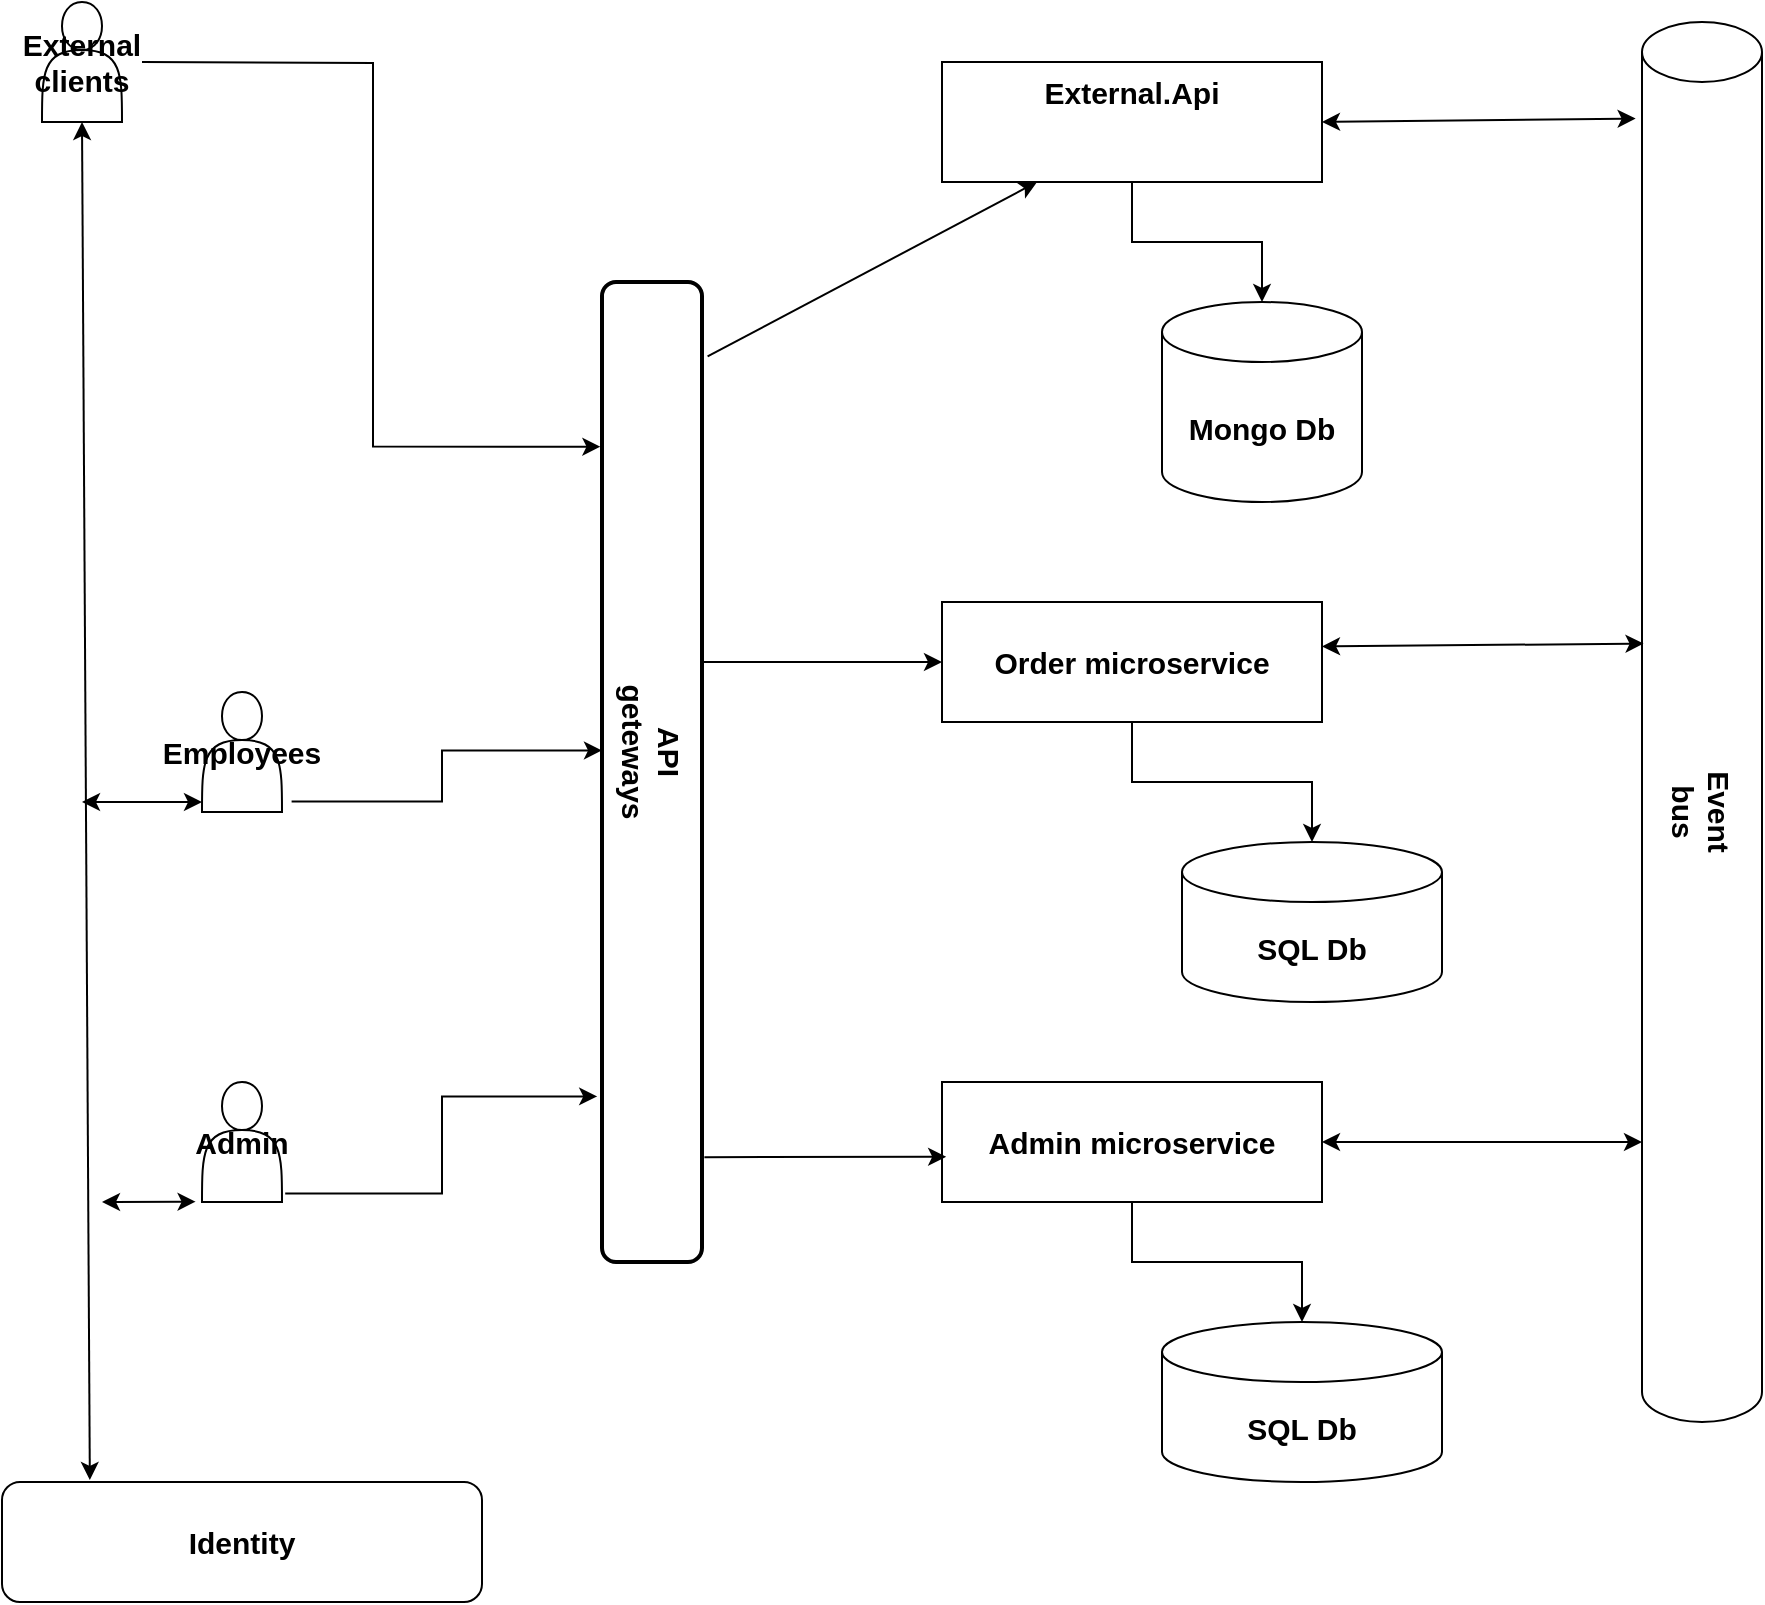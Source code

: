 <mxfile version="16.5.6" type="device"><diagram id="b_jg2GCmsPHqAbTQdWfi" name="Page-1"><mxGraphModel dx="1550" dy="835" grid="1" gridSize="10" guides="1" tooltips="1" connect="1" arrows="1" fold="1" page="1" pageScale="1" pageWidth="827" pageHeight="1169" math="0" shadow="0"><root><mxCell id="0"/><mxCell id="1" parent="0"/><mxCell id="Y3fjKsyCzl4zP6Ih9DwP-23" style="edgeStyle=orthogonalEdgeStyle;rounded=0;orthogonalLoop=1;jettySize=auto;html=1;entryX=-0.016;entryY=0.168;entryDx=0;entryDy=0;entryPerimeter=0;" parent="1" target="Y3fjKsyCzl4zP6Ih9DwP-19" edge="1"><mxGeometry relative="1" as="geometry"><mxPoint x="200" y="170" as="targetPoint"/><mxPoint x="80" y="50" as="sourcePoint"/></mxGeometry></mxCell><mxCell id="Y3fjKsyCzl4zP6Ih9DwP-20" style="edgeStyle=orthogonalEdgeStyle;rounded=0;orthogonalLoop=1;jettySize=auto;html=1;entryX=0.5;entryY=0;entryDx=0;entryDy=0;entryPerimeter=0;" parent="1" source="Y3fjKsyCzl4zP6Ih9DwP-2" target="Y3fjKsyCzl4zP6Ih9DwP-13" edge="1"><mxGeometry relative="1" as="geometry"/></mxCell><mxCell id="Y3fjKsyCzl4zP6Ih9DwP-2" value="External.Api" style="whiteSpace=wrap;html=1;verticalAlign=top;fontSize=15;fontStyle=1" parent="1" vertex="1"><mxGeometry x="480" y="50" width="190" height="60" as="geometry"/></mxCell><mxCell id="Y3fjKsyCzl4zP6Ih9DwP-13" value="&lt;font style=&quot;font-size: 15px&quot;&gt;&lt;b style=&quot;font-size: 15px&quot;&gt;Mongo Db&lt;/b&gt;&lt;/font&gt;" style="shape=cylinder3;whiteSpace=wrap;html=1;boundedLbl=1;backgroundOutline=1;size=15;fontSize=15;" parent="1" vertex="1"><mxGeometry x="590" y="170" width="100" height="100" as="geometry"/></mxCell><mxCell id="Y3fjKsyCzl4zP6Ih9DwP-14" value="" style="shape=cylinder3;whiteSpace=wrap;html=1;boundedLbl=1;backgroundOutline=1;size=15;" parent="1" vertex="1"><mxGeometry x="830" y="30" width="60" height="700" as="geometry"/></mxCell><mxCell id="Y3fjKsyCzl4zP6Ih9DwP-19" value="" style="rounded=1;whiteSpace=wrap;html=1;absoluteArcSize=1;arcSize=14;strokeWidth=2;" parent="1" vertex="1"><mxGeometry x="310" y="160" width="50" height="490" as="geometry"/></mxCell><mxCell id="Y3fjKsyCzl4zP6Ih9DwP-22" value="API geteways" style="text;html=1;strokeColor=none;fillColor=none;align=center;verticalAlign=middle;whiteSpace=wrap;rounded=0;rotation=90;fontSize=15;fontStyle=1" parent="1" vertex="1"><mxGeometry x="305" y="380" width="60" height="30" as="geometry"/></mxCell><mxCell id="QlWgaaLrO77DSVaYbVUI-3" value="External clients" style="shape=actor;whiteSpace=wrap;html=1;fontSize=15;fontStyle=1" vertex="1" parent="1"><mxGeometry x="30" y="20" width="40" height="60" as="geometry"/></mxCell><mxCell id="QlWgaaLrO77DSVaYbVUI-7" value="Event bus" style="text;html=1;strokeColor=none;fillColor=none;align=center;verticalAlign=middle;whiteSpace=wrap;rounded=0;fontSize=15;rotation=90;fontStyle=1" vertex="1" parent="1"><mxGeometry x="830" y="410" width="60" height="30" as="geometry"/></mxCell><mxCell id="QlWgaaLrO77DSVaYbVUI-8" value="Identity" style="rounded=1;whiteSpace=wrap;html=1;fontSize=15;fontStyle=1" vertex="1" parent="1"><mxGeometry x="10" y="760" width="240" height="60" as="geometry"/></mxCell><mxCell id="QlWgaaLrO77DSVaYbVUI-11" value="" style="endArrow=classic;startArrow=classic;html=1;rounded=0;fontSize=15;exitX=1;exitY=0.5;exitDx=0;exitDy=0;entryX=-0.053;entryY=0.069;entryDx=0;entryDy=0;entryPerimeter=0;" edge="1" parent="1" source="Y3fjKsyCzl4zP6Ih9DwP-2" target="Y3fjKsyCzl4zP6Ih9DwP-14"><mxGeometry width="50" height="50" relative="1" as="geometry"><mxPoint x="760" y="350" as="sourcePoint"/><mxPoint x="820" y="80" as="targetPoint"/></mxGeometry></mxCell><mxCell id="QlWgaaLrO77DSVaYbVUI-12" value="" style="endArrow=classic;startArrow=classic;html=1;rounded=0;fontSize=15;entryX=0.5;entryY=1;entryDx=0;entryDy=0;exitX=0.183;exitY=-0.017;exitDx=0;exitDy=0;exitPerimeter=0;" edge="1" parent="1" source="QlWgaaLrO77DSVaYbVUI-8" target="QlWgaaLrO77DSVaYbVUI-3"><mxGeometry width="50" height="50" relative="1" as="geometry"><mxPoint x="40" y="760" as="sourcePoint"/><mxPoint x="810" y="300" as="targetPoint"/></mxGeometry></mxCell><mxCell id="QlWgaaLrO77DSVaYbVUI-15" style="edgeStyle=orthogonalEdgeStyle;rounded=0;orthogonalLoop=1;jettySize=auto;html=1;entryX=0.5;entryY=0;entryDx=0;entryDy=0;entryPerimeter=0;fontSize=15;" edge="1" parent="1" source="QlWgaaLrO77DSVaYbVUI-13" target="QlWgaaLrO77DSVaYbVUI-14"><mxGeometry relative="1" as="geometry"/></mxCell><mxCell id="QlWgaaLrO77DSVaYbVUI-13" value="Order microservice" style="rounded=0;whiteSpace=wrap;html=1;fontSize=15;fontStyle=1" vertex="1" parent="1"><mxGeometry x="480" y="320" width="190" height="60" as="geometry"/></mxCell><mxCell id="QlWgaaLrO77DSVaYbVUI-14" value="SQL Db" style="shape=cylinder3;whiteSpace=wrap;html=1;boundedLbl=1;backgroundOutline=1;size=15;fontSize=15;fontStyle=1" vertex="1" parent="1"><mxGeometry x="600" y="440" width="130" height="80" as="geometry"/></mxCell><mxCell id="QlWgaaLrO77DSVaYbVUI-16" value="" style="endArrow=classic;html=1;rounded=0;fontSize=15;entryX=0;entryY=0.5;entryDx=0;entryDy=0;" edge="1" parent="1" target="QlWgaaLrO77DSVaYbVUI-13"><mxGeometry width="50" height="50" relative="1" as="geometry"><mxPoint x="360" y="350" as="sourcePoint"/><mxPoint x="560" y="350" as="targetPoint"/></mxGeometry></mxCell><mxCell id="QlWgaaLrO77DSVaYbVUI-23" style="edgeStyle=orthogonalEdgeStyle;rounded=0;orthogonalLoop=1;jettySize=auto;html=1;entryX=0.5;entryY=0;entryDx=0;entryDy=0;entryPerimeter=0;fontSize=15;" edge="1" parent="1" source="QlWgaaLrO77DSVaYbVUI-17" target="QlWgaaLrO77DSVaYbVUI-22"><mxGeometry relative="1" as="geometry"/></mxCell><mxCell id="QlWgaaLrO77DSVaYbVUI-17" value="Admin microservice" style="rounded=0;whiteSpace=wrap;html=1;fontSize=15;fontStyle=1" vertex="1" parent="1"><mxGeometry x="480" y="560" width="190" height="60" as="geometry"/></mxCell><mxCell id="QlWgaaLrO77DSVaYbVUI-19" value="" style="endArrow=classic;startArrow=classic;html=1;rounded=0;fontSize=15;exitX=1;exitY=0.37;exitDx=0;exitDy=0;exitPerimeter=0;entryX=0.013;entryY=0.444;entryDx=0;entryDy=0;entryPerimeter=0;" edge="1" parent="1" source="QlWgaaLrO77DSVaYbVUI-13" target="Y3fjKsyCzl4zP6Ih9DwP-14"><mxGeometry width="50" height="50" relative="1" as="geometry"><mxPoint x="510" y="400" as="sourcePoint"/><mxPoint x="820" y="342" as="targetPoint"/></mxGeometry></mxCell><mxCell id="QlWgaaLrO77DSVaYbVUI-20" value="" style="endArrow=classic;startArrow=classic;html=1;rounded=0;fontSize=15;entryX=0;entryY=0.8;entryDx=0;entryDy=0;entryPerimeter=0;exitX=1;exitY=0.5;exitDx=0;exitDy=0;" edge="1" parent="1" source="QlWgaaLrO77DSVaYbVUI-17" target="Y3fjKsyCzl4zP6Ih9DwP-14"><mxGeometry width="50" height="50" relative="1" as="geometry"><mxPoint x="510" y="400" as="sourcePoint"/><mxPoint x="560" y="350" as="targetPoint"/></mxGeometry></mxCell><mxCell id="QlWgaaLrO77DSVaYbVUI-21" value="" style="endArrow=classic;html=1;rounded=0;fontSize=15;exitX=1.024;exitY=0.893;exitDx=0;exitDy=0;exitPerimeter=0;entryX=0.011;entryY=0.623;entryDx=0;entryDy=0;entryPerimeter=0;" edge="1" parent="1" source="Y3fjKsyCzl4zP6Ih9DwP-19" target="QlWgaaLrO77DSVaYbVUI-17"><mxGeometry width="50" height="50" relative="1" as="geometry"><mxPoint x="510" y="400" as="sourcePoint"/><mxPoint x="560" y="350" as="targetPoint"/></mxGeometry></mxCell><mxCell id="QlWgaaLrO77DSVaYbVUI-22" value="SQL Db" style="shape=cylinder3;whiteSpace=wrap;html=1;boundedLbl=1;backgroundOutline=1;size=15;fontSize=15;fontStyle=1" vertex="1" parent="1"><mxGeometry x="590" y="680" width="140" height="80" as="geometry"/></mxCell><mxCell id="QlWgaaLrO77DSVaYbVUI-25" style="edgeStyle=orthogonalEdgeStyle;rounded=0;orthogonalLoop=1;jettySize=auto;html=1;entryX=0;entryY=0.478;entryDx=0;entryDy=0;entryPerimeter=0;fontSize=15;exitX=1.12;exitY=0.913;exitDx=0;exitDy=0;exitPerimeter=0;" edge="1" parent="1" source="QlWgaaLrO77DSVaYbVUI-24" target="Y3fjKsyCzl4zP6Ih9DwP-19"><mxGeometry relative="1" as="geometry"/></mxCell><mxCell id="QlWgaaLrO77DSVaYbVUI-24" value="Employees" style="shape=actor;whiteSpace=wrap;html=1;fontSize=15;fontStyle=1" vertex="1" parent="1"><mxGeometry x="110" y="365" width="40" height="60" as="geometry"/></mxCell><mxCell id="QlWgaaLrO77DSVaYbVUI-30" value="" style="endArrow=classic;startArrow=classic;html=1;rounded=0;fontSize=15;" edge="1" parent="1"><mxGeometry width="50" height="50" relative="1" as="geometry"><mxPoint x="50" y="420" as="sourcePoint"/><mxPoint x="110" y="420" as="targetPoint"/></mxGeometry></mxCell><mxCell id="QlWgaaLrO77DSVaYbVUI-33" style="edgeStyle=orthogonalEdgeStyle;rounded=0;orthogonalLoop=1;jettySize=auto;html=1;entryX=-0.048;entryY=0.831;entryDx=0;entryDy=0;entryPerimeter=0;fontSize=15;exitX=1.04;exitY=0.93;exitDx=0;exitDy=0;exitPerimeter=0;" edge="1" parent="1" source="QlWgaaLrO77DSVaYbVUI-31" target="Y3fjKsyCzl4zP6Ih9DwP-19"><mxGeometry relative="1" as="geometry"/></mxCell><mxCell id="QlWgaaLrO77DSVaYbVUI-31" value="Admin" style="shape=actor;whiteSpace=wrap;html=1;fontSize=15;fontStyle=1" vertex="1" parent="1"><mxGeometry x="110" y="560" width="40" height="60" as="geometry"/></mxCell><mxCell id="QlWgaaLrO77DSVaYbVUI-35" value="" style="endArrow=classic;startArrow=classic;html=1;rounded=0;fontSize=15;entryX=-0.08;entryY=0.997;entryDx=0;entryDy=0;entryPerimeter=0;" edge="1" parent="1" target="QlWgaaLrO77DSVaYbVUI-31"><mxGeometry width="50" height="50" relative="1" as="geometry"><mxPoint x="60" y="620" as="sourcePoint"/><mxPoint x="560" y="360" as="targetPoint"/></mxGeometry></mxCell><mxCell id="QlWgaaLrO77DSVaYbVUI-36" value="" style="endArrow=classic;html=1;rounded=0;fontSize=15;exitX=1.056;exitY=0.076;exitDx=0;exitDy=0;exitPerimeter=0;entryX=0.25;entryY=1;entryDx=0;entryDy=0;" edge="1" parent="1" source="Y3fjKsyCzl4zP6Ih9DwP-19" target="Y3fjKsyCzl4zP6Ih9DwP-2"><mxGeometry width="50" height="50" relative="1" as="geometry"><mxPoint x="510" y="410" as="sourcePoint"/><mxPoint x="560" y="360" as="targetPoint"/></mxGeometry></mxCell></root></mxGraphModel></diagram></mxfile>